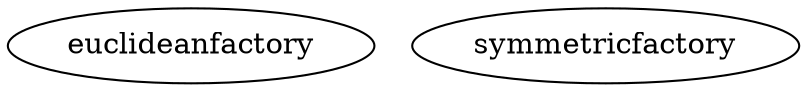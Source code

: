 /* Created by mdot for Matlab */
digraph m2html {

  euclideanfactory [URL="euclideanfactory.html"];
  symmetricfactory [URL="symmetricfactory.html"];
}